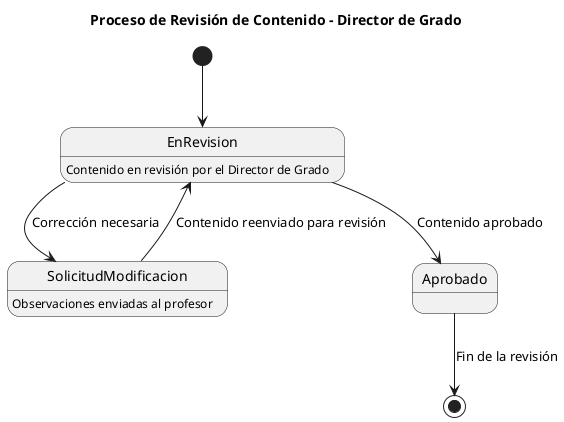 @startuml Revision_Contenido_DirectorDeGrado
title Proceso de Revisión de Contenido - Director de Grado

[*] --> EnRevision
EnRevision : Contenido en revisión por el Director de Grado

EnRevision --> SolicitudModificacion : Corrección necesaria
SolicitudModificacion : Observaciones enviadas al profesor

EnRevision --> Aprobado : Contenido aprobado

SolicitudModificacion --> EnRevision : Contenido reenviado para revisión
Aprobado --> [*] : Fin de la revisión

@enduml
